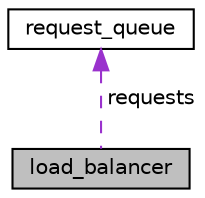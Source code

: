 digraph "load_balancer"
{
 // LATEX_PDF_SIZE
  edge [fontname="Helvetica",fontsize="10",labelfontname="Helvetica",labelfontsize="10"];
  node [fontname="Helvetica",fontsize="10",shape=record];
  Node1 [label="load_balancer",height=0.2,width=0.4,color="black", fillcolor="grey75", style="filled", fontcolor="black",tooltip="Load Balancer: Queue of requests Keeps track of time."];
  Node2 -> Node1 [dir="back",color="darkorchid3",fontsize="10",style="dashed",label=" requests" ,fontname="Helvetica"];
  Node2 [label="request_queue",height=0.2,width=0.4,color="black", fillcolor="white", style="filled",URL="$classrequest__queue.html",tooltip=" "];
}
